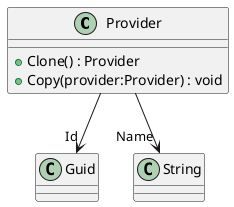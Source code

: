@startuml
class Provider {
    + Clone() : Provider
    + Copy(provider:Provider) : void
}
Provider --> "Id" Guid
Provider --> "Name" String
@enduml
